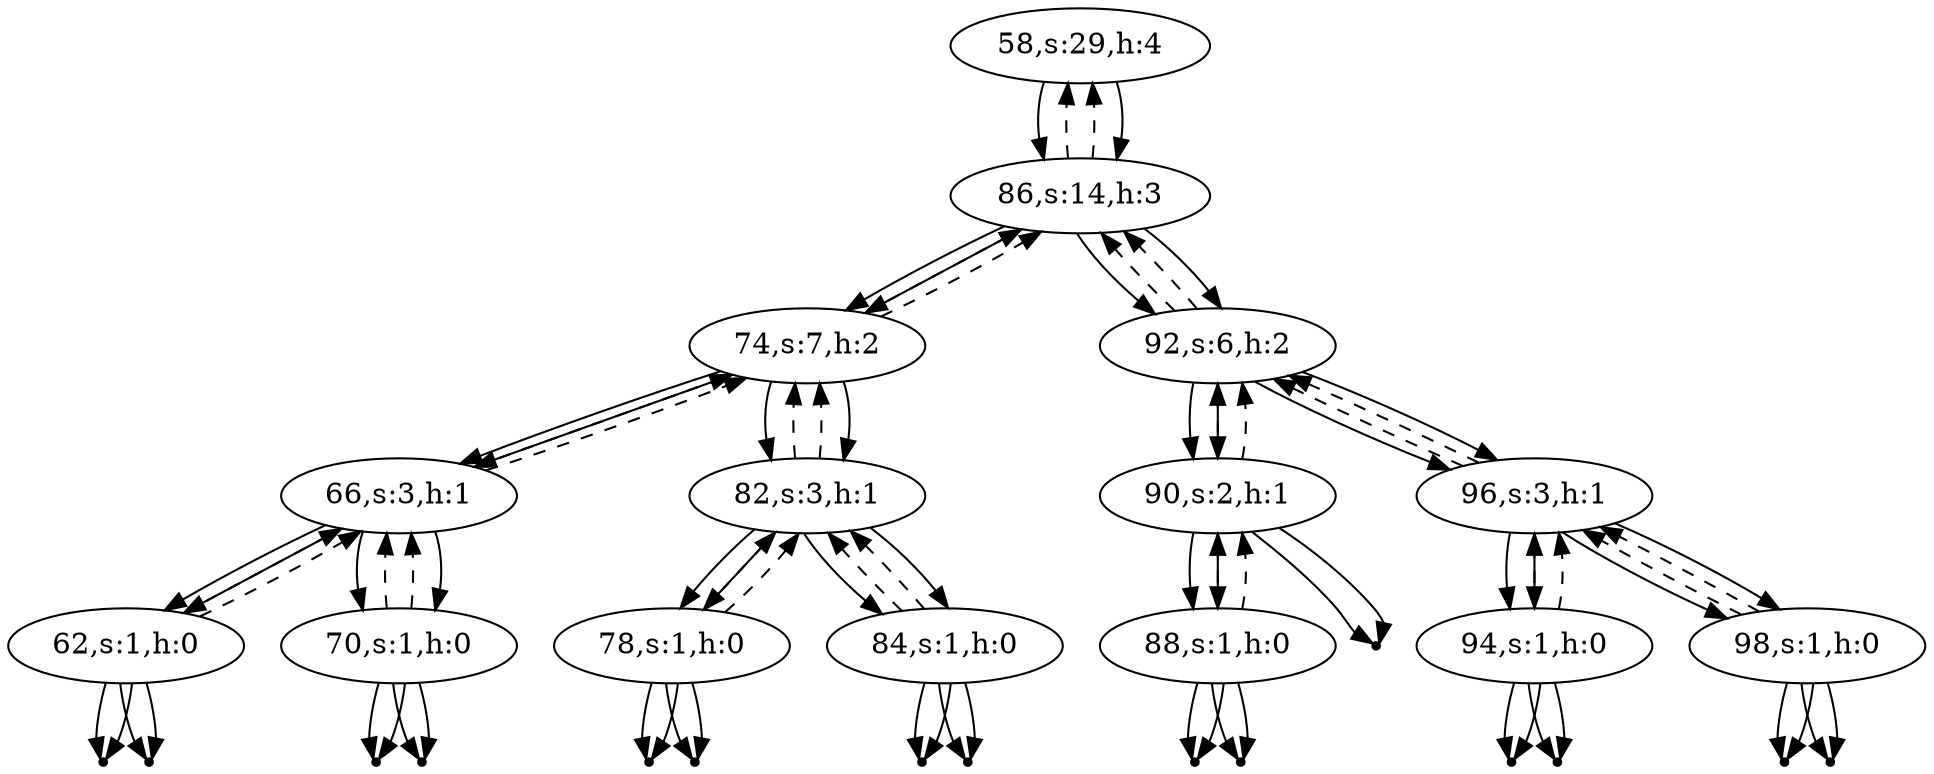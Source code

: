 digraph Blahblah{
{rank = same ; "58"};
nulll62 [shape=point];
62 -> nulll62;
62[label="62,s:1,h:0"];
62 -> 66[style=dashed];
nullr62 [shape=point];
62 -> nullr62;
66 -> 62;
66[label="66,s:3,h:1"];
66 -> 74[style=dashed];
nulll70 [shape=point];
70 -> nulll70;
70[label="70,s:1,h:0"];
70 -> 66[style=dashed];
nullr70 [shape=point];
70 -> nullr70;
66 -> 70;
74 -> 66;
74[label="74,s:7,h:2"];
74 -> 86[style=dashed];
nulll78 [shape=point];
78 -> nulll78;
78[label="78,s:1,h:0"];
78 -> 82[style=dashed];
nullr78 [shape=point];
78 -> nullr78;
82 -> 78;
82[label="82,s:3,h:1"];
82 -> 74[style=dashed];
nulll84 [shape=point];
84 -> nulll84;
84[label="84,s:1,h:0"];
84 -> 82[style=dashed];
nullr84 [shape=point];
84 -> nullr84;
82 -> 84;
74 -> 82;
86 -> 74;
86[label="86,s:14,h:3"];
86 -> 58[style=dashed];
nulll88 [shape=point];
88 -> nulll88;
88[label="88,s:1,h:0"];
88 -> 90[style=dashed];
nullr88 [shape=point];
88 -> nullr88;
90 -> 88;
90[label="90,s:2,h:1"];
90 -> 92[style=dashed];
nullr90 [shape=point];
90 -> nullr90;
92 -> 90;
92[label="92,s:6,h:2"];
92 -> 86[style=dashed];
nulll94 [shape=point];
94 -> nulll94;
94[label="94,s:1,h:0"];
94 -> 96[style=dashed];
nullr94 [shape=point];
94 -> nullr94;
96 -> 94;
96[label="96,s:3,h:1"];
96 -> 92[style=dashed];
nulll98 [shape=point];
98 -> nulll98;
98[label="98,s:1,h:0"];
98 -> 96[style=dashed];
nullr98 [shape=point];
98 -> nullr98;
96 -> 98;
92 -> 96;
86 -> 92;
58 -> 86;
58[label="58,s:29,h:4"];
nulll62 [shape=point];
62 -> nulll62;
62[label="62,s:1,h:0"];
62 -> 66[style=dashed];
nullr62 [shape=point];
62 -> nullr62;
66 -> 62;
66[label="66,s:3,h:1"];
66 -> 74[style=dashed];
nulll70 [shape=point];
70 -> nulll70;
70[label="70,s:1,h:0"];
70 -> 66[style=dashed];
nullr70 [shape=point];
70 -> nullr70;
66 -> 70;
74 -> 66;
74[label="74,s:7,h:2"];
74 -> 86[style=dashed];
nulll78 [shape=point];
78 -> nulll78;
78[label="78,s:1,h:0"];
78 -> 82[style=dashed];
nullr78 [shape=point];
78 -> nullr78;
82 -> 78;
82[label="82,s:3,h:1"];
82 -> 74[style=dashed];
nulll84 [shape=point];
84 -> nulll84;
84[label="84,s:1,h:0"];
84 -> 82[style=dashed];
nullr84 [shape=point];
84 -> nullr84;
82 -> 84;
74 -> 82;
86 -> 74;
86[label="86,s:14,h:3"];
86 -> 58[style=dashed];
nulll88 [shape=point];
88 -> nulll88;
88[label="88,s:1,h:0"];
88 -> 90[style=dashed];
nullr88 [shape=point];
88 -> nullr88;
90 -> 88;
90[label="90,s:2,h:1"];
90 -> 92[style=dashed];
nullr90 [shape=point];
90 -> nullr90;
92 -> 90;
92[label="92,s:6,h:2"];
92 -> 86[style=dashed];
nulll94 [shape=point];
94 -> nulll94;
94[label="94,s:1,h:0"];
94 -> 96[style=dashed];
nullr94 [shape=point];
94 -> nullr94;
96 -> 94;
96[label="96,s:3,h:1"];
96 -> 92[style=dashed];
nulll98 [shape=point];
98 -> nulll98;
98[label="98,s:1,h:0"];
98 -> 96[style=dashed];
nullr98 [shape=point];
98 -> nullr98;
96 -> 98;
92 -> 96;
86 -> 92;
58 -> 86;
}